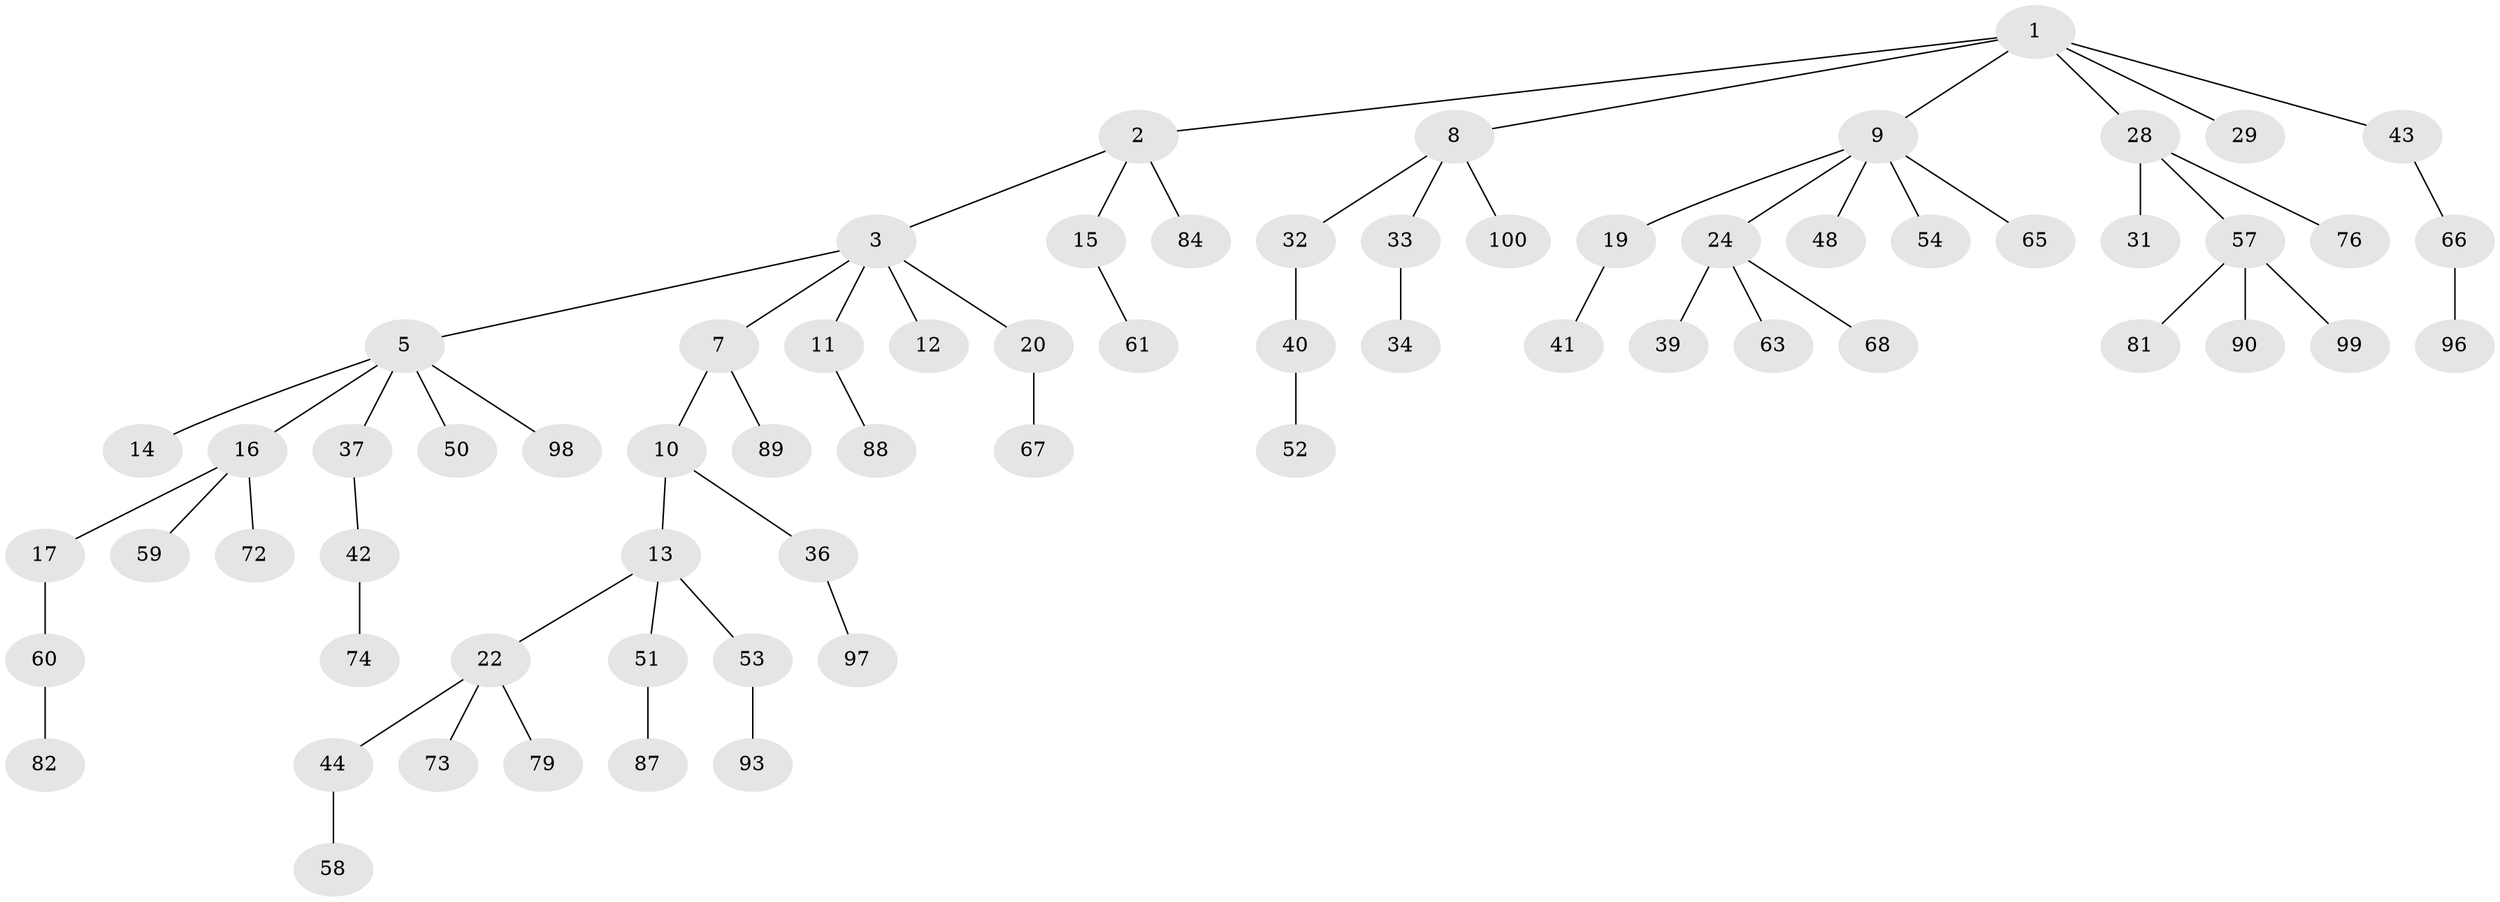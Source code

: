 // original degree distribution, {7: 0.01, 4: 0.07, 5: 0.04, 3: 0.14, 2: 0.27, 1: 0.47}
// Generated by graph-tools (version 1.1) at 2025/11/02/21/25 10:11:10]
// undirected, 67 vertices, 66 edges
graph export_dot {
graph [start="1"]
  node [color=gray90,style=filled];
  1 [super="+27"];
  2;
  3 [super="+4"];
  5 [super="+6"];
  7 [super="+25"];
  8 [super="+18"];
  9 [super="+35"];
  10;
  11;
  12;
  13 [super="+26"];
  14 [super="+75"];
  15 [super="+46"];
  16 [super="+55"];
  17 [super="+21"];
  19 [super="+83"];
  20 [super="+92"];
  22 [super="+23"];
  24 [super="+94"];
  28 [super="+30"];
  29;
  31;
  32;
  33;
  34;
  36 [super="+71"];
  37 [super="+38"];
  39 [super="+86"];
  40 [super="+56"];
  41 [super="+47"];
  42 [super="+64"];
  43 [super="+49"];
  44 [super="+45"];
  48;
  50 [super="+78"];
  51;
  52;
  53 [super="+69"];
  54;
  57 [super="+62"];
  58;
  59 [super="+70"];
  60;
  61;
  63;
  65 [super="+91"];
  66;
  67 [super="+85"];
  68;
  72;
  73;
  74 [super="+77"];
  76;
  79 [super="+80"];
  81;
  82;
  84 [super="+95"];
  87;
  88;
  89;
  90;
  93;
  96;
  97;
  98;
  99;
  100;
  1 -- 2;
  1 -- 8;
  1 -- 9;
  1 -- 28;
  1 -- 29;
  1 -- 43;
  2 -- 3;
  2 -- 15;
  2 -- 84;
  3 -- 5;
  3 -- 11;
  3 -- 12;
  3 -- 20;
  3 -- 7;
  5 -- 16;
  5 -- 37;
  5 -- 50;
  5 -- 14;
  5 -- 98;
  7 -- 10;
  7 -- 89;
  8 -- 32;
  8 -- 100;
  8 -- 33;
  9 -- 19;
  9 -- 24;
  9 -- 54;
  9 -- 48;
  9 -- 65;
  10 -- 13;
  10 -- 36;
  11 -- 88;
  13 -- 22;
  13 -- 53;
  13 -- 51;
  15 -- 61;
  16 -- 17;
  16 -- 59;
  16 -- 72;
  17 -- 60;
  19 -- 41;
  20 -- 67;
  22 -- 44;
  22 -- 73;
  22 -- 79;
  24 -- 39;
  24 -- 63;
  24 -- 68;
  28 -- 76;
  28 -- 57;
  28 -- 31;
  32 -- 40;
  33 -- 34;
  36 -- 97;
  37 -- 42;
  40 -- 52;
  42 -- 74;
  43 -- 66;
  44 -- 58;
  51 -- 87;
  53 -- 93;
  57 -- 99;
  57 -- 81;
  57 -- 90;
  60 -- 82;
  66 -- 96;
}

